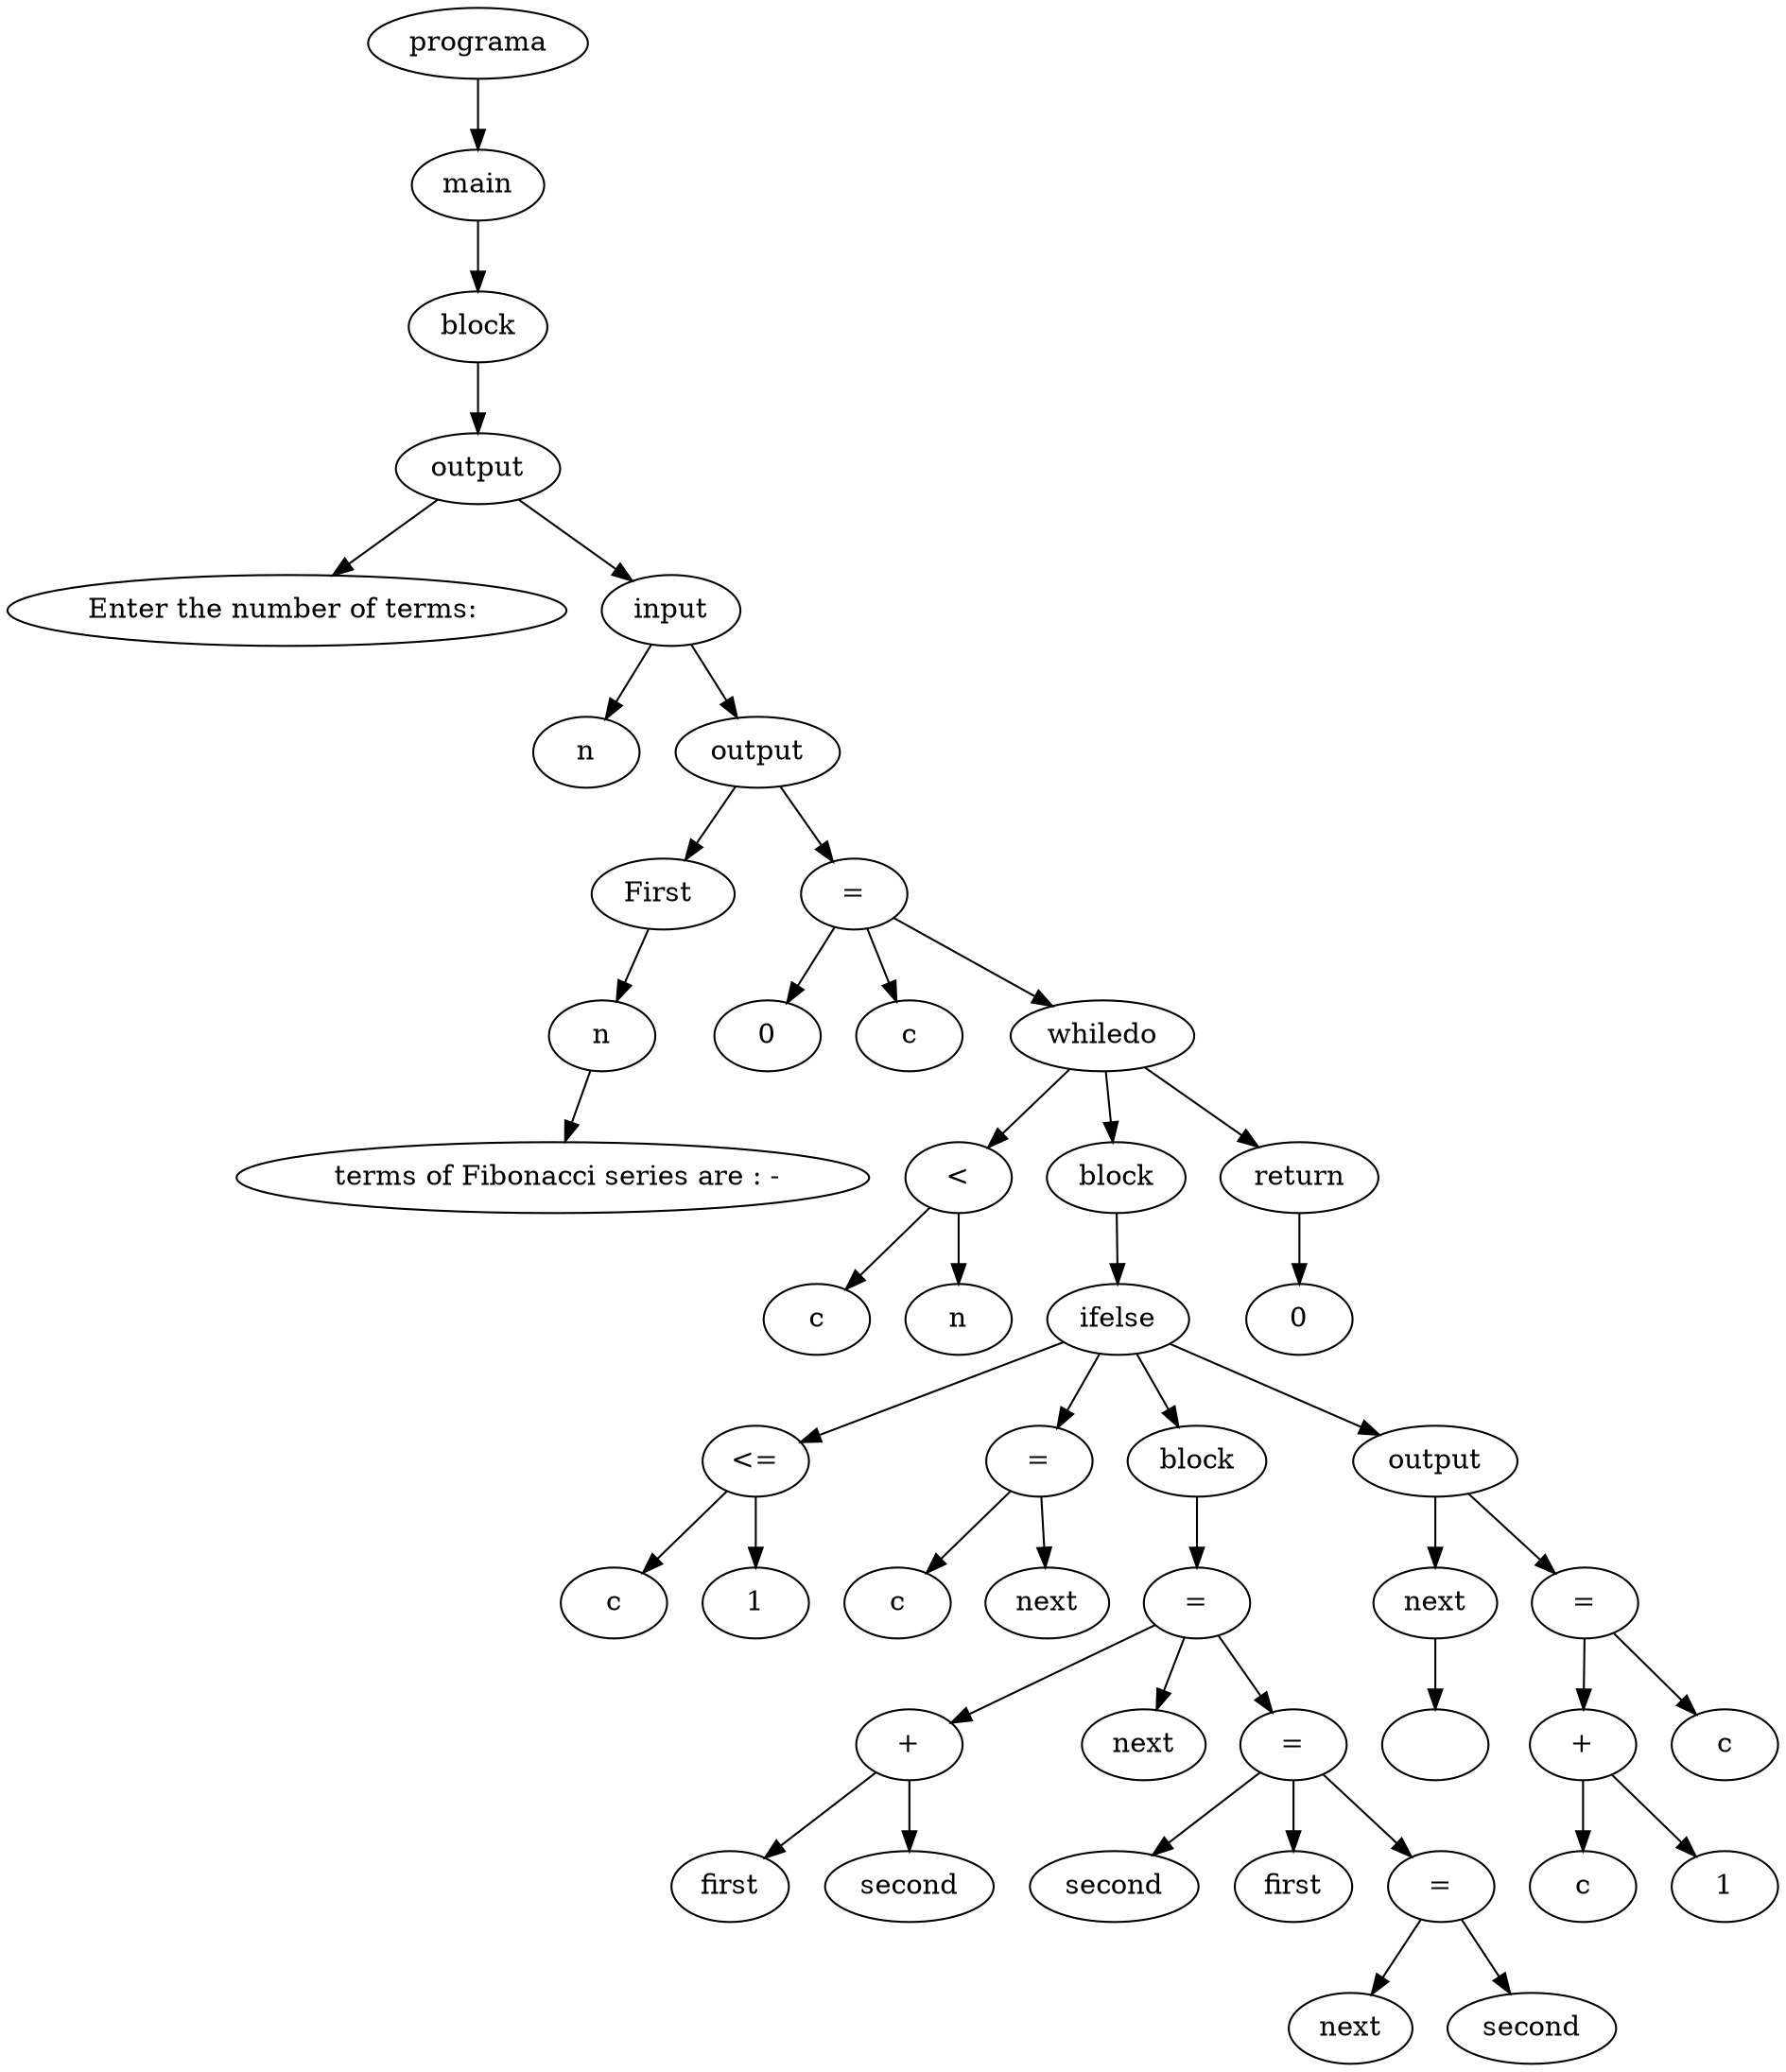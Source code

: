 digraph G {
node_0x121aef0 [label="Enter the number of terms: \n"]
node_0x121af20 [label="output"]
node_0x121af20 -> node_0x121aef0
node_0x121fe20 [label="input"]
node_0x121fe50 [label="n"]
node_0x121fe20 -> node_0x121fe50
node_0x121ff00 [label="First "]
node_0x121ff70 [label="n"]
node_0x1224e40 [label=" terms of Fibonacci series are : -\n"]
node_0x121ff70 -> node_0x1224e40
node_0x121ff00 -> node_0x121ff70
node_0x1224eb0 [label="output"]
node_0x1224eb0 -> node_0x121ff00
node_0x1229dd0 [label="0"]
node_0x1229e00 [label="="]
node_0x1229e30 [label="c"]
node_0x1229e00 -> node_0x1229e30
node_0x1229e00 -> node_0x1229dd0
node_0x122ed30 [label="c"]
node_0x122eda0 [label="n"]
node_0x122edd0 [label="<"]
node_0x122edd0 -> node_0x122ed30
node_0x122edd0 -> node_0x122eda0
node_0x123d9b0 [label="c"]
node_0x1242870 [label="1"]
node_0x12428a0 [label="<="]
node_0x12428a0 -> node_0x123d9b0
node_0x12428a0 -> node_0x1242870
node_0x124c650 [label="c"]
node_0x124c680 [label="="]
node_0x124c6b0 [label="next"]
node_0x124c680 -> node_0x124c6b0
node_0x124c680 -> node_0x124c650
node_0x124c780 [label="first"]
node_0x124c7f0 [label="second"]
node_0x124c820 [label="+"]
node_0x124c820 -> node_0x124c780
node_0x124c820 -> node_0x124c7f0
node_0x124c870 [label="="]
node_0x124c8a0 [label="next"]
node_0x124c870 -> node_0x124c8a0
node_0x124c870 -> node_0x124c820
node_0x124c970 [label="second"]
node_0x124c9a0 [label="="]
node_0x124c9d0 [label="first"]
node_0x124c9a0 -> node_0x124c9d0
node_0x124c9a0 -> node_0x124c970
node_0x124caa0 [label="next"]
node_0x124cad0 [label="="]
node_0x124cb00 [label="second"]
node_0x124cad0 -> node_0x124cb00
node_0x124cad0 -> node_0x124caa0
node_0x124c9a0 -> node_0x124cad0
node_0x124c870 -> node_0x124c9a0
node_0x124cb50 [label="block"]
node_0x124cb50 -> node_0x124c870
node_0x124cba0 [label="ifelse"]
node_0x124cba0 -> node_0x12428a0
node_0x124cba0 -> node_0x124c680
node_0x124cba0 -> node_0x124cb50
node_0x124cc50 [label="next"]
node_0x1251b10 [label="\n"]
node_0x124cc50 -> node_0x1251b10
node_0x1251b60 [label="output"]
node_0x1251b60 -> node_0x124cc50
node_0x1251c30 [label="c"]
node_0x1251ca0 [label="1"]
node_0x1251cd0 [label="+"]
node_0x1251cd0 -> node_0x1251c30
node_0x1251cd0 -> node_0x1251ca0
node_0x1251d20 [label="="]
node_0x1251d50 [label="c"]
node_0x1251d20 -> node_0x1251d50
node_0x1251d20 -> node_0x1251cd0
node_0x1251b60 -> node_0x1251d20
node_0x124cba0 -> node_0x1251b60
node_0x1251dd0 [label="block"]
node_0x1251dd0 -> node_0x124cba0
node_0x1251e00 [label="whiledo"]
node_0x1251e00 -> node_0x122edd0
node_0x1251e00 -> node_0x1251dd0
node_0x1256d00 [label="0"]
node_0x1256d30 [label="return"]
node_0x1256d30 -> node_0x1256d00
node_0x1251e00 -> node_0x1256d30
node_0x1229e00 -> node_0x1251e00
node_0x1224eb0 -> node_0x1229e00
node_0x121fe20 -> node_0x1224eb0
node_0x121af20 -> node_0x121fe20
node_0x1256d80 [label="block"]
node_0x1256d80 -> node_0x121af20
node_0x1256dd0 [label="main"]
node_0x1256dd0 -> node_0x1256d80
node_0x1256e20 [label="programa"]
node_0x1256e20 -> node_0x1256dd0
}
